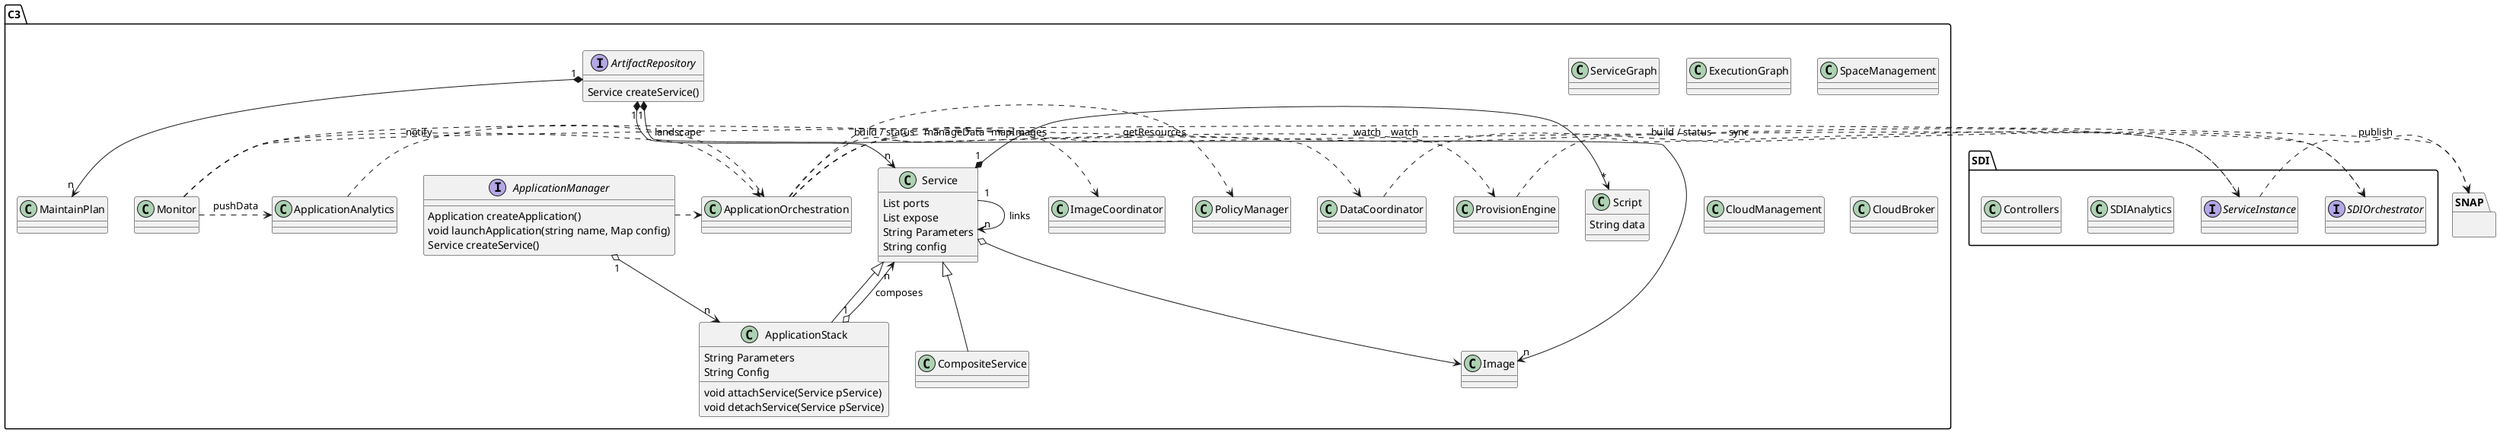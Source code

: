 @startuml

package SNAP {

}

package C3 {
    interface ArtifactRepository {
      Service createService()
    }

    class MaintainPlan {

    }

    interface ApplicationManager {
      Application createApplication()
      void launchApplication(string name, Map config)
      Service createService()
    }

    class Service {
      List ports
      List expose
      String Parameters
      String config
    }

    Service "1" *-> "*" Script

    class Script {
      String data
    }


    class ApplicationStack {
      String Parameters
      String Config
      void attachService(Service pService)
      void detachService(Service pService)
    }

    class Image {
    }

    class ServiceGraph {

    }

    class ExecutionGraph {

    }
    class CompositeService {

    }

    Service <|-- CompositeService
    Service <|-- ApplicationStack
    Service o--> Image
    ApplicationStack "1" o--> "n" Service : composes
    ArtifactRepository "1" *--> "n" Service
    ArtifactRepository "1" *--> "n" MaintainPlan
    ArtifactRepository "1" *--> "n" Image
    Service "1" --> "n" Service : links

    class ApplicationOrchestration {

    }

    class ApplicationAnalytics {
    }
    class PolicyManager {
    }
    class ProvisionEngine {
    }
    class Monitor {
    }

    class SpaceManagement {
    }

    class CloudManagement {
    }

    class ImageCoordinator {
    }
    class CloudBroker {
    }
    class DataCoordinator {
    }
}

package SDI {
    interface SDIOrchestrator {
    }
    class SDIAnalytics {
    }
    class Controllers {
    }
    interface ServiceInstance {

    }
}

ApplicationManager "1" o--> "n" ApplicationStack
ApplicationManager .>  ApplicationOrchestration
ApplicationOrchestration .> PolicyManager
ApplicationOrchestration .> ImageCoordinator : mapImages
ApplicationOrchestration .> SDIOrchestrator : getResources
ApplicationOrchestration .> ProvisionEngine : build / status
ProvisionEngine .> ServiceInstance : build / status
Monitor .> ApplicationOrchestration : notify
Monitor .> ServiceInstance : watch
Monitor .> ApplicationAnalytics : pushData
ApplicationAnalytics .> ApplicationOrchestration : landscape
Monitor .> SNAP : watch
ServiceInstance .> SNAP : publish
ApplicationOrchestration .> DataCoordinator : manageData
DataCoordinator .> SDIOrchestrator : sync

@enduml
